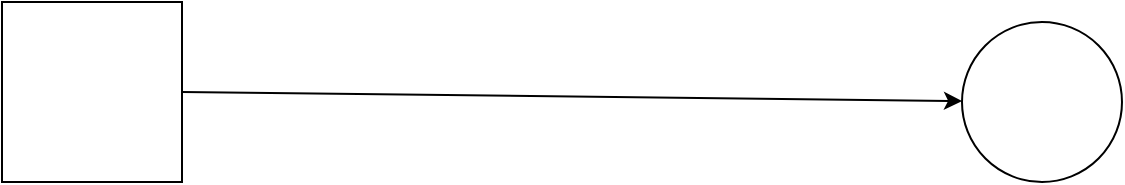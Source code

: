 <mxfile version="21.2.9" type="github">
  <diagram name="第 1 页" id="aAVkOdcq9eUw7XMfr6_p">
    <mxGraphModel dx="996" dy="549" grid="1" gridSize="10" guides="1" tooltips="1" connect="1" arrows="1" fold="1" page="1" pageScale="1" pageWidth="827" pageHeight="1169" math="0" shadow="0">
      <root>
        <mxCell id="0" />
        <mxCell id="1" parent="0" />
        <mxCell id="-uCmbJ7KdNXGgMHJI1Di-3" style="edgeStyle=none;rounded=0;orthogonalLoop=1;jettySize=auto;html=1;exitX=1;exitY=0.5;exitDx=0;exitDy=0;" edge="1" parent="1" source="-uCmbJ7KdNXGgMHJI1Di-1" target="-uCmbJ7KdNXGgMHJI1Di-2">
          <mxGeometry relative="1" as="geometry" />
        </mxCell>
        <mxCell id="-uCmbJ7KdNXGgMHJI1Di-1" value="" style="whiteSpace=wrap;html=1;aspect=fixed;" vertex="1" parent="1">
          <mxGeometry x="150" y="150" width="90" height="90" as="geometry" />
        </mxCell>
        <mxCell id="-uCmbJ7KdNXGgMHJI1Di-2" value="" style="ellipse;whiteSpace=wrap;html=1;aspect=fixed;" vertex="1" parent="1">
          <mxGeometry x="630" y="160" width="80" height="80" as="geometry" />
        </mxCell>
      </root>
    </mxGraphModel>
  </diagram>
</mxfile>
